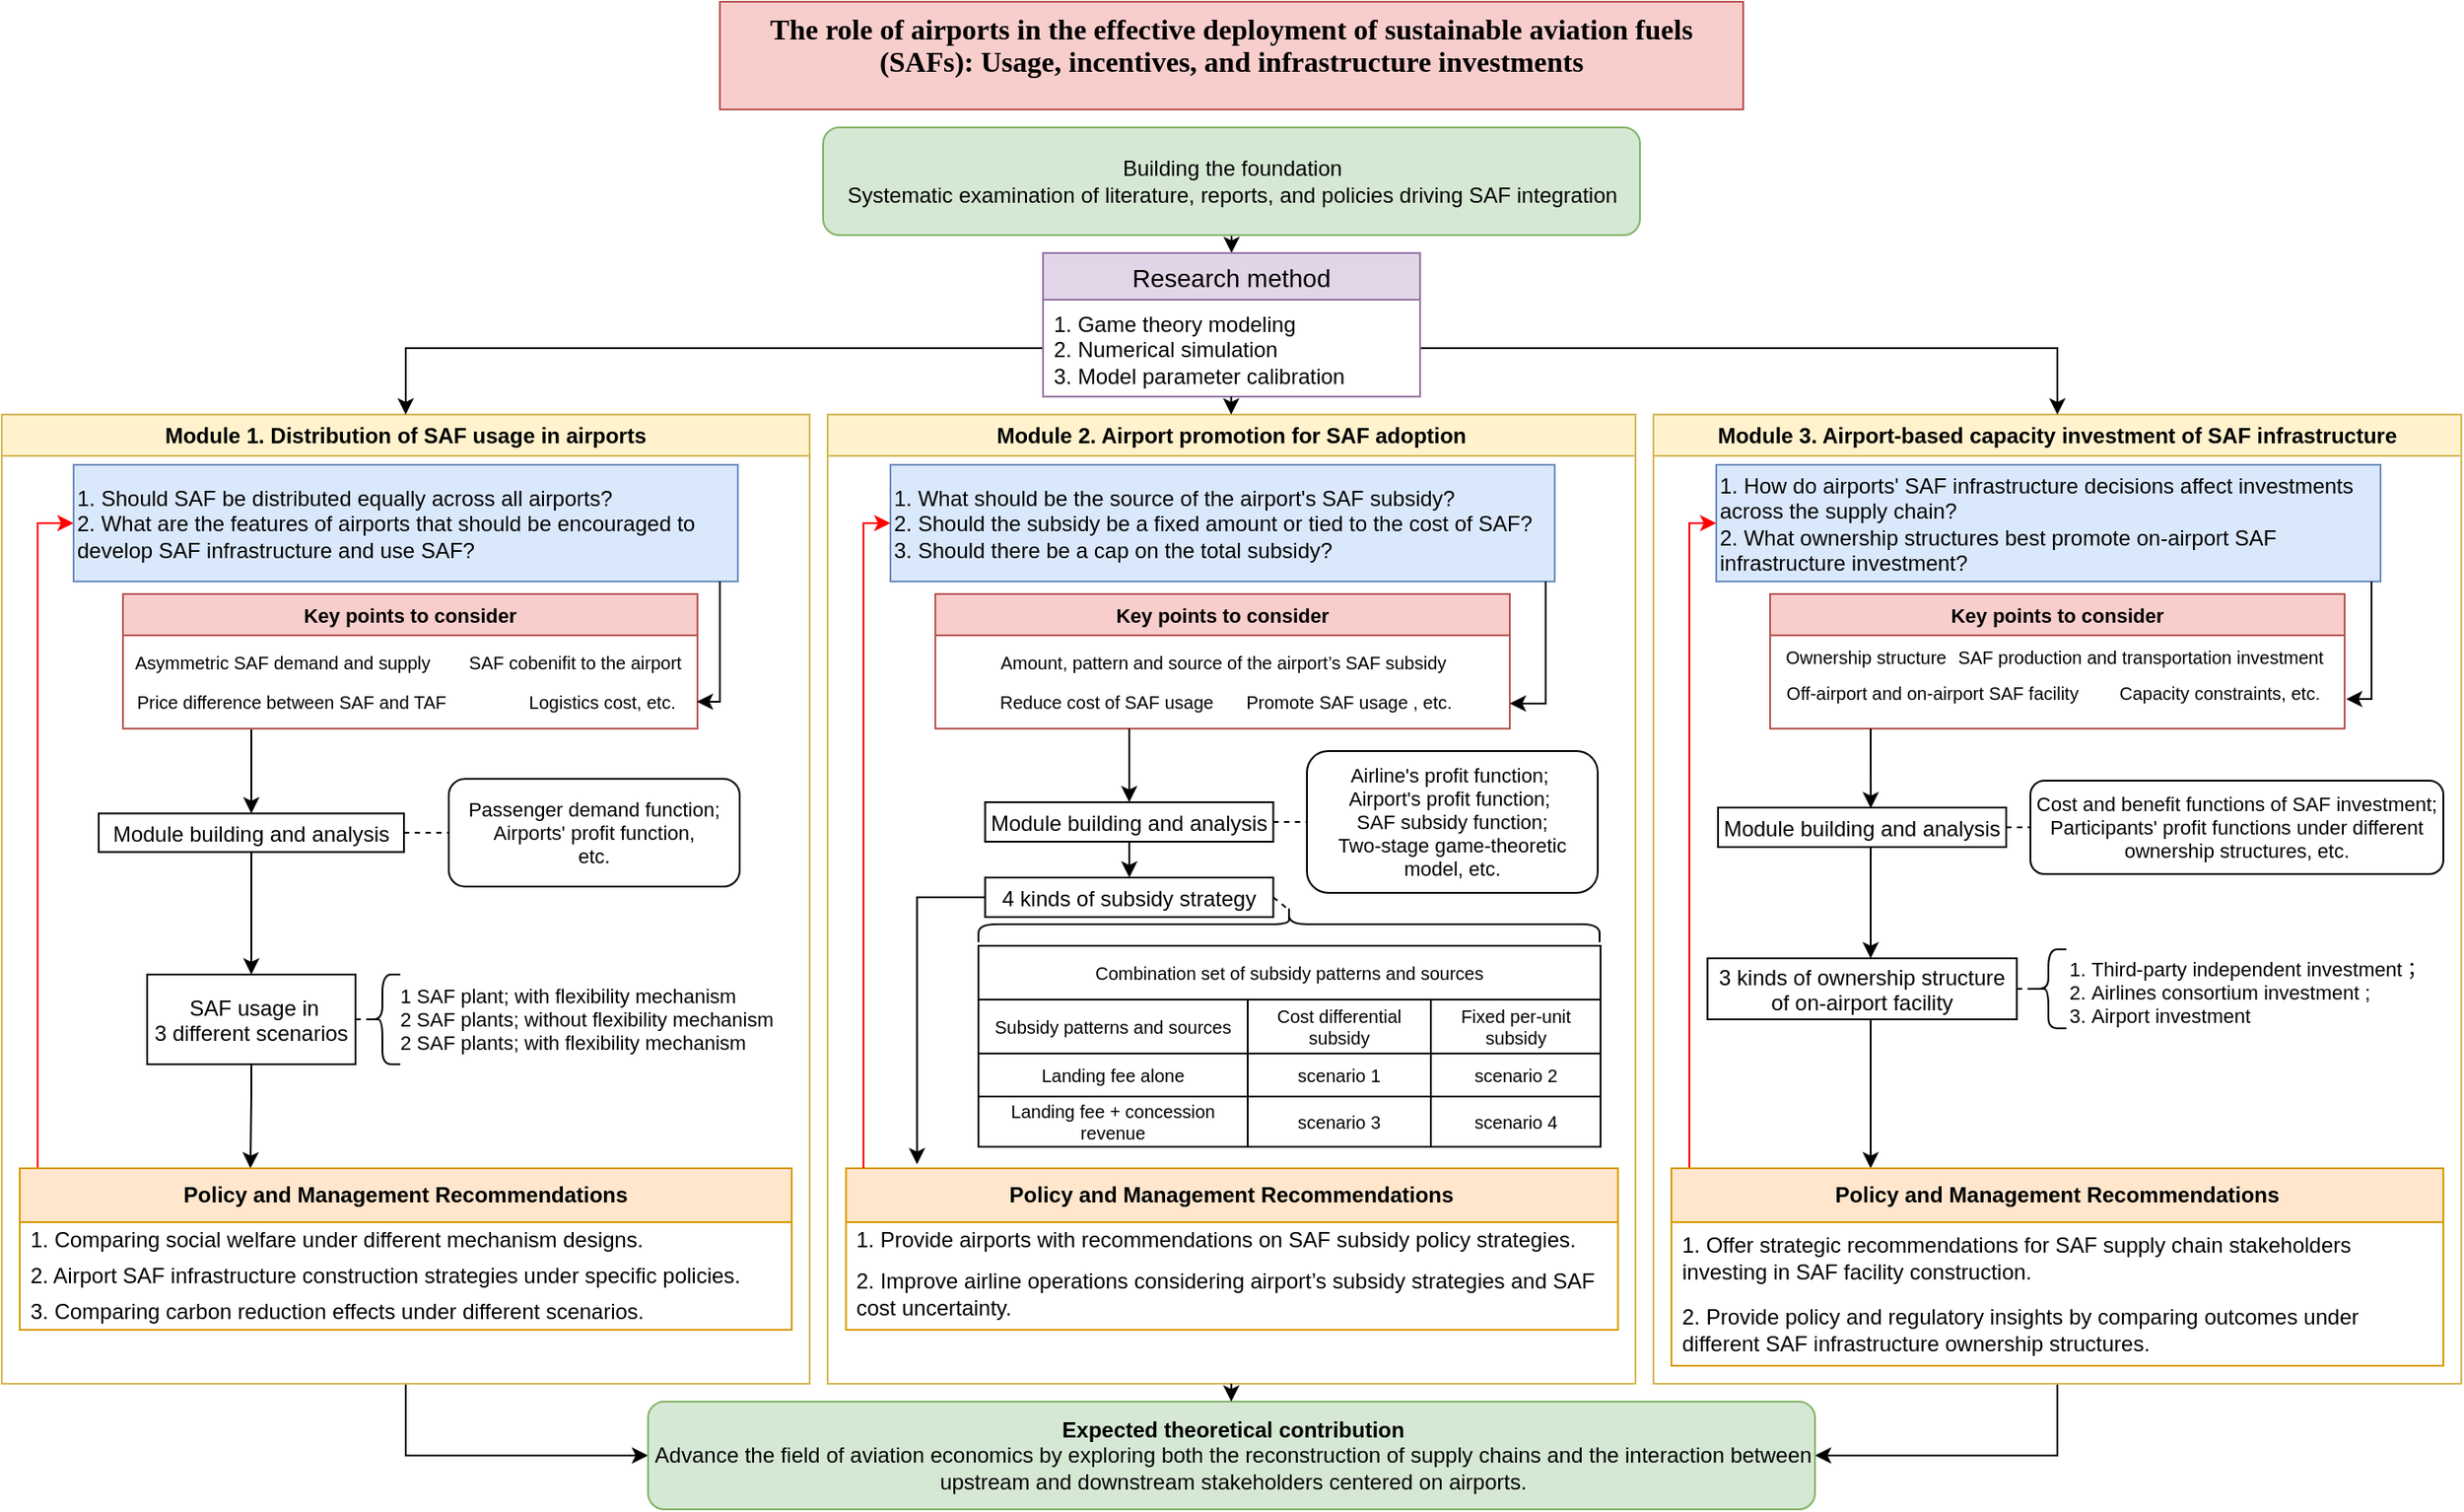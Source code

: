 <mxfile version="24.8.0">
  <diagram name="Page-1" id="e7e014a7-5840-1c2e-5031-d8a46d1fe8dd">
    <mxGraphModel dx="2603" dy="1645" grid="1" gridSize="10" guides="1" tooltips="1" connect="1" arrows="1" fold="1" page="1" pageScale="1" pageWidth="1169" pageHeight="826" background="none" math="0" shadow="0">
      <root>
        <mxCell id="0" />
        <mxCell id="1" parent="0" />
        <mxCell id="dX02OsiZjWg8V1MtrU-b-19" style="edgeStyle=orthogonalEdgeStyle;rounded=0;orthogonalLoop=1;jettySize=auto;html=1;entryX=0;entryY=0.5;entryDx=0;entryDy=0;" edge="1" parent="1" source="2" target="LJBLf-9OPQEesqbSQKG5-182">
          <mxGeometry relative="1" as="geometry" />
        </mxCell>
        <mxCell id="2" value="Module 1. Distribution of SAF usage in airports" style="swimlane;whiteSpace=wrap;fillColor=#fff2cc;strokeColor=#d6b656;" parent="1" vertex="1">
          <mxGeometry x="-270" y="140" width="450" height="540" as="geometry">
            <mxRectangle x="-270" y="142" width="90" height="30" as="alternateBounds" />
          </mxGeometry>
        </mxCell>
        <mxCell id="LJBLf-9OPQEesqbSQKG5-111" style="edgeStyle=orthogonalEdgeStyle;rounded=0;orthogonalLoop=1;jettySize=auto;html=1;entryX=0.5;entryY=0;entryDx=0;entryDy=0;fontFamily=Helvetica;fontSize=12;fontColor=default;" parent="2" source="8" target="10" edge="1">
          <mxGeometry relative="1" as="geometry" />
        </mxCell>
        <mxCell id="8" value="Module building and analysis" style="" parent="2" vertex="1">
          <mxGeometry x="54" y="222.25" width="170" height="21.5" as="geometry" />
        </mxCell>
        <mxCell id="rZtBLB-fVoA_DSwmURB1-14" style="edgeStyle=orthogonalEdgeStyle;rounded=0;orthogonalLoop=1;jettySize=auto;html=1;entryX=0.25;entryY=0;entryDx=0;entryDy=0;" parent="2" edge="1">
          <mxGeometry relative="1" as="geometry">
            <mxPoint x="139" y="338" as="sourcePoint" />
            <mxPoint x="138.5" y="420" as="targetPoint" />
            <Array as="points">
              <mxPoint x="139" y="379" />
              <mxPoint x="139" y="379" />
            </Array>
          </mxGeometry>
        </mxCell>
        <mxCell id="10" value=" SAF usage in&#xa;3 different scenarios" style="" parent="2" vertex="1">
          <mxGeometry x="81" y="312" width="116" height="50" as="geometry" />
        </mxCell>
        <mxCell id="LJBLf-9OPQEesqbSQKG5-52" value="Passenger demand function;&lt;div style=&quot;font-size: 11px;&quot;&gt;Airports&#39; profit function,&lt;/div&gt;&lt;div style=&quot;font-size: 11px;&quot;&gt;etc.&lt;/div&gt;" style="rounded=1;whiteSpace=wrap;html=1;fontSize=11;" parent="2" vertex="1">
          <mxGeometry x="249" y="203" width="162" height="60" as="geometry" />
        </mxCell>
        <mxCell id="LJBLf-9OPQEesqbSQKG5-56" value="" style="endArrow=none;dashed=1;html=1;rounded=0;exitX=1;exitY=0.5;exitDx=0;exitDy=0;entryX=0;entryY=0.5;entryDx=0;entryDy=0;" parent="2" source="8" target="LJBLf-9OPQEesqbSQKG5-52" edge="1">
          <mxGeometry width="50" height="50" relative="1" as="geometry">
            <mxPoint x="539" y="195" as="sourcePoint" />
            <mxPoint x="589" y="145" as="targetPoint" />
          </mxGeometry>
        </mxCell>
        <mxCell id="LJBLf-9OPQEesqbSQKG5-57" value="" style="shape=curlyBracket;whiteSpace=wrap;html=1;rounded=1;labelPosition=left;verticalLabelPosition=middle;align=right;verticalAlign=middle;size=0.5;rotation=0;" parent="2" vertex="1">
          <mxGeometry x="202" y="312" width="20" height="50" as="geometry" />
        </mxCell>
        <mxCell id="LJBLf-9OPQEesqbSQKG5-79" value="" style="endArrow=none;dashed=1;html=1;rounded=0;fontFamily=Helvetica;fontSize=12;fontColor=default;entryX=0.1;entryY=0.5;entryDx=0;entryDy=0;entryPerimeter=0;exitX=1;exitY=0.5;exitDx=0;exitDy=0;" parent="2" source="10" target="LJBLf-9OPQEesqbSQKG5-57" edge="1">
          <mxGeometry width="50" height="50" relative="1" as="geometry">
            <mxPoint x="169" y="305" as="sourcePoint" />
            <mxPoint x="219" y="255" as="targetPoint" />
          </mxGeometry>
        </mxCell>
        <mxCell id="rZtBLB-fVoA_DSwmURB1-30" style="edgeStyle=orthogonalEdgeStyle;rounded=0;orthogonalLoop=1;jettySize=auto;html=1;entryX=0;entryY=0.5;entryDx=0;entryDy=0;strokeColor=#FF0000;" parent="2" source="LJBLf-9OPQEesqbSQKG5-73" target="LJBLf-9OPQEesqbSQKG5-71" edge="1">
          <mxGeometry relative="1" as="geometry">
            <Array as="points">
              <mxPoint x="20" y="60" />
            </Array>
          </mxGeometry>
        </mxCell>
        <mxCell id="LJBLf-9OPQEesqbSQKG5-73" value="&lt;span style=&quot;font-weight: 700;&quot;&gt;Policy and Management Recommendations&lt;/span&gt;" style="swimlane;fontStyle=0;childLayout=stackLayout;horizontal=1;startSize=30;horizontalStack=0;resizeParent=1;resizeParentMax=0;resizeLast=0;collapsible=1;marginBottom=0;whiteSpace=wrap;html=1;align=center;verticalAlign=middle;fontFamily=Helvetica;fontSize=12;fillColor=#ffe6cc;strokeColor=#d79b00;" parent="2" vertex="1">
          <mxGeometry x="10" y="420" width="430" height="90" as="geometry" />
        </mxCell>
        <mxCell id="LJBLf-9OPQEesqbSQKG5-74" value="1. Comparing social welfare under different mechanism designs." style="text;strokeColor=none;fillColor=none;align=left;verticalAlign=middle;spacingLeft=4;spacingRight=4;overflow=hidden;points=[[0,0.5],[1,0.5]];portConstraint=eastwest;rotatable=0;whiteSpace=wrap;html=1;fontFamily=Helvetica;fontSize=12;fontColor=default;" parent="LJBLf-9OPQEesqbSQKG5-73" vertex="1">
          <mxGeometry y="30" width="430" height="20" as="geometry" />
        </mxCell>
        <mxCell id="LJBLf-9OPQEesqbSQKG5-75" value="2. Airport SAF infrastructure construction strategies under specific policies." style="text;strokeColor=none;fillColor=none;align=left;verticalAlign=middle;spacingLeft=4;spacingRight=4;overflow=hidden;points=[[0,0.5],[1,0.5]];portConstraint=eastwest;rotatable=0;whiteSpace=wrap;html=1;fontFamily=Helvetica;fontSize=12;fontColor=default;" parent="LJBLf-9OPQEesqbSQKG5-73" vertex="1">
          <mxGeometry y="50" width="430" height="20" as="geometry" />
        </mxCell>
        <mxCell id="LJBLf-9OPQEesqbSQKG5-76" value="3. Comparing carbon reduction effects under different scenarios." style="text;strokeColor=none;fillColor=none;align=left;verticalAlign=middle;spacingLeft=4;spacingRight=4;overflow=hidden;points=[[0,0.5],[1,0.5]];portConstraint=eastwest;rotatable=0;whiteSpace=wrap;html=1;fontFamily=Helvetica;fontSize=12;fontColor=default;" parent="LJBLf-9OPQEesqbSQKG5-73" vertex="1">
          <mxGeometry y="70" width="430" height="20" as="geometry" />
        </mxCell>
        <mxCell id="LJBLf-9OPQEesqbSQKG5-71" value="1. Should SAF be distributed equally across all airports?&amp;nbsp;&lt;div&gt;&lt;span style=&quot;background-color: initial;&quot;&gt;2. What are the features of airports that should be encouraged to develop SAF infrastructure and use SAF?&lt;/span&gt;&lt;br&gt;&lt;/div&gt;" style="text;strokeColor=#6c8ebf;fillColor=#dae8fc;html=1;whiteSpace=wrap;verticalAlign=middle;overflow=hidden;" parent="2" vertex="1">
          <mxGeometry x="40" y="28" width="370" height="65" as="geometry" />
        </mxCell>
        <mxCell id="LJBLf-9OPQEesqbSQKG5-60" value="&lt;span style=&quot;background-color: initial; font-size: 11px;&quot;&gt;1 SAF plant; with flexibility mechanism&amp;nbsp;&lt;/span&gt;&lt;br style=&quot;font-size: 11px;&quot;&gt;&lt;span style=&quot;background-color: initial; font-size: 11px;&quot;&gt;2 SAF plants; without flexibility mechanism&lt;/span&gt;&lt;br style=&quot;font-size: 11px;&quot;&gt;&lt;span style=&quot;background-color: initial; font-size: 11px;&quot;&gt;2 SAF plants; with flexibility mechanism&lt;/span&gt;" style="text;strokeColor=none;fillColor=none;html=1;whiteSpace=wrap;verticalAlign=middle;overflow=hidden;fontSize=11;" parent="2" vertex="1">
          <mxGeometry x="220" y="308" width="210" height="58" as="geometry" />
        </mxCell>
        <mxCell id="dX02OsiZjWg8V1MtrU-b-23" style="edgeStyle=orthogonalEdgeStyle;rounded=0;orthogonalLoop=1;jettySize=auto;html=1;entryX=0.5;entryY=0;entryDx=0;entryDy=0;" edge="1" parent="2" source="lu8GZyo01GJMkmbSmP88-20" target="8">
          <mxGeometry relative="1" as="geometry">
            <Array as="points">
              <mxPoint x="139" y="190" />
              <mxPoint x="139" y="190" />
            </Array>
          </mxGeometry>
        </mxCell>
        <mxCell id="lu8GZyo01GJMkmbSmP88-20" value="Key points to consider" style="swimlane;fillColor=#f8cecc;strokeColor=#b85450;fontSize=11;" parent="2" vertex="1">
          <mxGeometry x="67.5" y="100" width="320" height="75" as="geometry" />
        </mxCell>
        <mxCell id="lu8GZyo01GJMkmbSmP88-22" value="Asymmetric SAF demand and supply" style="text;html=1;align=center;verticalAlign=middle;resizable=0;points=[];autosize=1;strokeColor=none;fillColor=none;fontSize=10;" parent="lu8GZyo01GJMkmbSmP88-20" vertex="1">
          <mxGeometry x="-7" y="22.5" width="190" height="30" as="geometry" />
        </mxCell>
        <mxCell id="lu8GZyo01GJMkmbSmP88-24" value="&lt;font style=&quot;font-size: 10px;&quot;&gt;Price difference between SAF and TAF&lt;/font&gt;" style="text;html=1;align=center;verticalAlign=middle;resizable=0;points=[];autosize=1;strokeColor=none;fillColor=none;fontSize=9;" parent="lu8GZyo01GJMkmbSmP88-20" vertex="1">
          <mxGeometry x="-7" y="45" width="200" height="30" as="geometry" />
        </mxCell>
        <mxCell id="lu8GZyo01GJMkmbSmP88-21" value="SAF cobenifit to the airport" style="text;html=1;align=center;verticalAlign=middle;resizable=0;points=[];autosize=1;strokeColor=none;fillColor=none;fontSize=10;" parent="lu8GZyo01GJMkmbSmP88-20" vertex="1">
          <mxGeometry x="181" y="22.5" width="140" height="30" as="geometry" />
        </mxCell>
        <mxCell id="lu8GZyo01GJMkmbSmP88-23" value="Logistics cost, etc." style="text;html=1;align=center;verticalAlign=middle;resizable=0;points=[];autosize=1;strokeColor=none;fillColor=none;fontSize=10;" parent="lu8GZyo01GJMkmbSmP88-20" vertex="1">
          <mxGeometry x="211" y="45" width="110" height="30" as="geometry" />
        </mxCell>
        <mxCell id="rZtBLB-fVoA_DSwmURB1-32" style="edgeStyle=orthogonalEdgeStyle;rounded=0;orthogonalLoop=1;jettySize=auto;html=1;entryX=0.988;entryY=0.5;entryDx=0;entryDy=0;entryPerimeter=0;" parent="2" source="LJBLf-9OPQEesqbSQKG5-71" target="lu8GZyo01GJMkmbSmP88-23" edge="1">
          <mxGeometry relative="1" as="geometry">
            <Array as="points">
              <mxPoint x="400" y="160" />
            </Array>
          </mxGeometry>
        </mxCell>
        <mxCell id="3" value="Module 2. Airport promotion for SAF adoption" style="swimlane;whiteSpace=wrap;fillColor=#fff2cc;strokeColor=#d6b656;" parent="1" vertex="1">
          <mxGeometry x="190" y="140" width="450" height="540" as="geometry" />
        </mxCell>
        <mxCell id="LJBLf-9OPQEesqbSQKG5-85" value="1. What should be the source of the airport&#39;s SAF subsidy?&amp;nbsp;&lt;div&gt;2. Should the subsidy be a fixed amount or tied to the cost of SAF?&amp;nbsp;&lt;/div&gt;&lt;div&gt;3. Should there be a cap on the total subsidy?&lt;/div&gt;" style="text;strokeColor=#6c8ebf;fillColor=#dae8fc;html=1;whiteSpace=wrap;verticalAlign=middle;overflow=hidden;" parent="3" vertex="1">
          <mxGeometry x="35" y="28" width="370" height="65" as="geometry" />
        </mxCell>
        <mxCell id="LJBLf-9OPQEesqbSQKG5-116" style="edgeStyle=orthogonalEdgeStyle;rounded=0;orthogonalLoop=1;jettySize=auto;html=1;entryX=0.5;entryY=0;entryDx=0;entryDy=0;fontFamily=Helvetica;fontSize=12;fontColor=default;" parent="3" source="LJBLf-9OPQEesqbSQKG5-117" target="LJBLf-9OPQEesqbSQKG5-118" edge="1">
          <mxGeometry relative="1" as="geometry" />
        </mxCell>
        <mxCell id="LJBLf-9OPQEesqbSQKG5-117" value="Module building and analysis" style="" parent="3" vertex="1">
          <mxGeometry x="87.75" y="216" width="160.5" height="22" as="geometry" />
        </mxCell>
        <mxCell id="LJBLf-9OPQEesqbSQKG5-118" value="4 kinds of subsidy strategy" style="" parent="3" vertex="1">
          <mxGeometry x="87.75" y="258" width="160.5" height="22" as="geometry" />
        </mxCell>
        <mxCell id="LJBLf-9OPQEesqbSQKG5-119" value="Airline&#39;s profit function;&amp;nbsp;&lt;div&gt;Airport&#39;s profit function;&amp;nbsp;&lt;/div&gt;&lt;div&gt;SAF subsidy function;&lt;br&gt;&lt;div style=&quot;font-size: 11px;&quot;&gt;Two-stage game-theoretic model,&amp;nbsp;&lt;span style=&quot;background-color: initial; font-size: 11px;&quot;&gt;etc.&lt;/span&gt;&lt;/div&gt;&lt;/div&gt;" style="rounded=1;whiteSpace=wrap;html=1;fontSize=11;" parent="3" vertex="1">
          <mxGeometry x="267" y="187.5" width="162" height="79" as="geometry" />
        </mxCell>
        <mxCell id="LJBLf-9OPQEesqbSQKG5-120" value="" style="endArrow=none;dashed=1;html=1;rounded=0;exitX=1;exitY=0.5;exitDx=0;exitDy=0;entryX=0;entryY=0.5;entryDx=0;entryDy=0;" parent="3" source="LJBLf-9OPQEesqbSQKG5-117" target="LJBLf-9OPQEesqbSQKG5-119" edge="1">
          <mxGeometry width="50" height="50" relative="1" as="geometry">
            <mxPoint x="548.5" y="210" as="sourcePoint" />
            <mxPoint x="598.5" y="160" as="targetPoint" />
          </mxGeometry>
        </mxCell>
        <mxCell id="LJBLf-9OPQEesqbSQKG5-121" value="" style="shape=curlyBracket;whiteSpace=wrap;html=1;rounded=1;labelPosition=left;verticalLabelPosition=middle;align=right;verticalAlign=middle;size=0.5;rotation=90;" parent="3" vertex="1">
          <mxGeometry x="247" y="111" width="20" height="346" as="geometry" />
        </mxCell>
        <mxCell id="LJBLf-9OPQEesqbSQKG5-122" value="" style="endArrow=none;dashed=1;html=1;rounded=0;fontFamily=Helvetica;fontSize=12;fontColor=default;entryX=0.1;entryY=0.5;entryDx=0;entryDy=0;entryPerimeter=0;exitX=1;exitY=0.5;exitDx=0;exitDy=0;" parent="3" source="LJBLf-9OPQEesqbSQKG5-118" target="LJBLf-9OPQEesqbSQKG5-121" edge="1">
          <mxGeometry width="50" height="50" relative="1" as="geometry">
            <mxPoint x="167" y="326" as="sourcePoint" />
            <mxPoint x="228.5" y="217" as="targetPoint" />
          </mxGeometry>
        </mxCell>
        <mxCell id="LJBLf-9OPQEesqbSQKG5-123" value="Combination set of subsidy patterns and sources" style="shape=table;startSize=30;container=1;collapsible=0;childLayout=tableLayout;strokeColor=default;align=center;verticalAlign=middle;fillColor=none;gradientColor=none;fontSize=10;" parent="3" vertex="1">
          <mxGeometry x="84" y="296" width="346.5" height="112" as="geometry" />
        </mxCell>
        <mxCell id="LJBLf-9OPQEesqbSQKG5-124" value="" style="shape=tableRow;horizontal=0;startSize=0;swimlaneHead=0;swimlaneBody=0;strokeColor=inherit;top=0;left=0;bottom=0;right=0;collapsible=0;dropTarget=0;fillColor=none;points=[[0,0.5],[1,0.5]];portConstraint=eastwest;fontSize=16;align=left;verticalAlign=middle;fontFamily=Helvetica;fontColor=default;" parent="LJBLf-9OPQEesqbSQKG5-123" vertex="1">
          <mxGeometry y="30" width="346.5" height="30" as="geometry" />
        </mxCell>
        <mxCell id="LJBLf-9OPQEesqbSQKG5-125" value="Subsidy patterns and sources" style="shape=partialRectangle;html=1;whiteSpace=wrap;connectable=0;strokeColor=inherit;overflow=hidden;fillColor=none;top=0;left=0;bottom=0;right=0;pointerEvents=1;align=center;verticalAlign=middle;fontSize=10;" parent="LJBLf-9OPQEesqbSQKG5-124" vertex="1">
          <mxGeometry width="150" height="30" as="geometry">
            <mxRectangle width="150" height="30" as="alternateBounds" />
          </mxGeometry>
        </mxCell>
        <mxCell id="LJBLf-9OPQEesqbSQKG5-126" value="Cost differential subsidy" style="shape=partialRectangle;html=1;whiteSpace=wrap;connectable=0;strokeColor=inherit;overflow=hidden;fillColor=none;top=0;left=0;bottom=0;right=0;pointerEvents=1;align=center;verticalAlign=middle;fontSize=10;" parent="LJBLf-9OPQEesqbSQKG5-124" vertex="1">
          <mxGeometry x="150" width="102" height="30" as="geometry">
            <mxRectangle width="102" height="30" as="alternateBounds" />
          </mxGeometry>
        </mxCell>
        <mxCell id="LJBLf-9OPQEesqbSQKG5-127" value="Fixed per-unit subsidy" style="shape=partialRectangle;html=1;whiteSpace=wrap;connectable=0;strokeColor=inherit;overflow=hidden;fillColor=none;top=0;left=0;bottom=0;right=0;pointerEvents=1;align=center;verticalAlign=middle;fontSize=10;" parent="LJBLf-9OPQEesqbSQKG5-124" vertex="1">
          <mxGeometry x="252" width="95" height="30" as="geometry">
            <mxRectangle width="95" height="30" as="alternateBounds" />
          </mxGeometry>
        </mxCell>
        <mxCell id="LJBLf-9OPQEesqbSQKG5-128" value="" style="shape=tableRow;horizontal=0;startSize=0;swimlaneHead=0;swimlaneBody=0;strokeColor=inherit;top=0;left=0;bottom=0;right=0;collapsible=0;dropTarget=0;fillColor=none;points=[[0,0.5],[1,0.5]];portConstraint=eastwest;fontSize=16;align=left;verticalAlign=middle;fontFamily=Helvetica;fontColor=default;" parent="LJBLf-9OPQEesqbSQKG5-123" vertex="1">
          <mxGeometry y="60" width="346.5" height="24" as="geometry" />
        </mxCell>
        <mxCell id="LJBLf-9OPQEesqbSQKG5-129" value="Landing fee alone" style="shape=partialRectangle;html=1;whiteSpace=wrap;connectable=0;strokeColor=inherit;overflow=hidden;fillColor=none;top=0;left=0;bottom=0;right=0;pointerEvents=1;align=center;verticalAlign=middle;fontSize=10;" parent="LJBLf-9OPQEesqbSQKG5-128" vertex="1">
          <mxGeometry width="150" height="24" as="geometry">
            <mxRectangle width="150" height="24" as="alternateBounds" />
          </mxGeometry>
        </mxCell>
        <mxCell id="LJBLf-9OPQEesqbSQKG5-130" value="scenario 1" style="shape=partialRectangle;html=1;whiteSpace=wrap;connectable=0;strokeColor=inherit;overflow=hidden;fillColor=none;top=0;left=0;bottom=0;right=0;pointerEvents=1;fontSize=10;align=center;verticalAlign=middle;fontFamily=Helvetica;fontColor=default;" parent="LJBLf-9OPQEesqbSQKG5-128" vertex="1">
          <mxGeometry x="150" width="102" height="24" as="geometry">
            <mxRectangle width="102" height="24" as="alternateBounds" />
          </mxGeometry>
        </mxCell>
        <mxCell id="LJBLf-9OPQEesqbSQKG5-131" value="scenario 2" style="shape=partialRectangle;html=1;whiteSpace=wrap;connectable=0;strokeColor=inherit;overflow=hidden;fillColor=none;top=0;left=0;bottom=0;right=0;pointerEvents=1;fontSize=10;align=center;verticalAlign=middle;fontFamily=Helvetica;fontColor=default;" parent="LJBLf-9OPQEesqbSQKG5-128" vertex="1">
          <mxGeometry x="252" width="95" height="24" as="geometry">
            <mxRectangle width="95" height="24" as="alternateBounds" />
          </mxGeometry>
        </mxCell>
        <mxCell id="LJBLf-9OPQEesqbSQKG5-132" value="" style="shape=tableRow;horizontal=0;startSize=0;swimlaneHead=0;swimlaneBody=0;strokeColor=inherit;top=0;left=0;bottom=0;right=0;collapsible=0;dropTarget=0;fillColor=none;points=[[0,0.5],[1,0.5]];portConstraint=eastwest;fontSize=16;align=left;verticalAlign=middle;fontFamily=Helvetica;fontColor=default;" parent="LJBLf-9OPQEesqbSQKG5-123" vertex="1">
          <mxGeometry y="84" width="346.5" height="28" as="geometry" />
        </mxCell>
        <mxCell id="LJBLf-9OPQEesqbSQKG5-133" value="Landing fee + concession revenue" style="shape=partialRectangle;html=1;whiteSpace=wrap;connectable=0;strokeColor=inherit;overflow=hidden;fillColor=none;top=0;left=0;bottom=0;right=0;pointerEvents=1;align=center;verticalAlign=middle;fontSize=10;" parent="LJBLf-9OPQEesqbSQKG5-132" vertex="1">
          <mxGeometry width="150" height="28" as="geometry">
            <mxRectangle width="150" height="28" as="alternateBounds" />
          </mxGeometry>
        </mxCell>
        <mxCell id="LJBLf-9OPQEesqbSQKG5-134" value="scenario 3" style="shape=partialRectangle;html=1;whiteSpace=wrap;connectable=0;strokeColor=inherit;overflow=hidden;fillColor=none;top=0;left=0;bottom=0;right=0;pointerEvents=1;fontSize=10;align=center;verticalAlign=middle;fontFamily=Helvetica;fontColor=default;" parent="LJBLf-9OPQEesqbSQKG5-132" vertex="1">
          <mxGeometry x="150" width="102" height="28" as="geometry">
            <mxRectangle width="102" height="28" as="alternateBounds" />
          </mxGeometry>
        </mxCell>
        <mxCell id="LJBLf-9OPQEesqbSQKG5-135" value="scenario 4" style="shape=partialRectangle;html=1;whiteSpace=wrap;connectable=0;strokeColor=inherit;overflow=hidden;fillColor=none;top=0;left=0;bottom=0;right=0;pointerEvents=1;fontSize=10;align=center;verticalAlign=middle;fontFamily=Helvetica;fontColor=default;" parent="LJBLf-9OPQEesqbSQKG5-132" vertex="1">
          <mxGeometry x="252" width="95" height="28" as="geometry">
            <mxRectangle width="95" height="28" as="alternateBounds" />
          </mxGeometry>
        </mxCell>
        <mxCell id="LJBLf-9OPQEesqbSQKG5-137" value="&lt;span style=&quot;font-weight: 700;&quot;&gt;Policy and Management Recommendations&lt;/span&gt;" style="swimlane;fontStyle=0;childLayout=stackLayout;horizontal=1;startSize=30;horizontalStack=0;resizeParent=1;resizeParentMax=0;resizeLast=0;collapsible=1;marginBottom=0;whiteSpace=wrap;html=1;align=center;verticalAlign=middle;fontFamily=Helvetica;fontSize=12;fillColor=#ffe6cc;strokeColor=#d79b00;" parent="3" vertex="1">
          <mxGeometry x="10.25" y="420" width="430" height="90" as="geometry" />
        </mxCell>
        <mxCell id="LJBLf-9OPQEesqbSQKG5-138" value="1. Provide airports with recommendations on SAF subsidy policy strategies." style="text;strokeColor=none;fillColor=none;align=left;verticalAlign=middle;spacingLeft=4;spacingRight=4;overflow=hidden;points=[[0,0.5],[1,0.5]];portConstraint=eastwest;rotatable=0;whiteSpace=wrap;html=1;fontFamily=Helvetica;fontSize=12;fontColor=default;" parent="LJBLf-9OPQEesqbSQKG5-137" vertex="1">
          <mxGeometry y="30" width="430" height="20" as="geometry" />
        </mxCell>
        <mxCell id="LJBLf-9OPQEesqbSQKG5-139" value="2. Improve airline operations considering airport’s subsidy strategies and SAF cost uncertainty." style="text;strokeColor=none;fillColor=none;align=left;verticalAlign=middle;spacingLeft=4;spacingRight=4;overflow=hidden;points=[[0,0.5],[1,0.5]];portConstraint=eastwest;rotatable=0;whiteSpace=wrap;html=1;fontFamily=Helvetica;fontSize=12;fontColor=default;" parent="LJBLf-9OPQEesqbSQKG5-137" vertex="1">
          <mxGeometry y="50" width="430" height="40" as="geometry" />
        </mxCell>
        <mxCell id="lu8GZyo01GJMkmbSmP88-28" value="Key points to consider" style="swimlane;fillColor=#f8cecc;strokeColor=#b85450;fontSize=11;" parent="3" vertex="1">
          <mxGeometry x="60" y="100" width="320" height="75" as="geometry" />
        </mxCell>
        <mxCell id="lu8GZyo01GJMkmbSmP88-29" value="Promote SAF usage , etc." style="text;html=1;align=center;verticalAlign=middle;resizable=0;points=[];autosize=1;strokeColor=none;fillColor=none;fontSize=10;" parent="lu8GZyo01GJMkmbSmP88-28" vertex="1">
          <mxGeometry x="160" y="45" width="140" height="30" as="geometry" />
        </mxCell>
        <mxCell id="lu8GZyo01GJMkmbSmP88-30" value="Amount, pattern and source of the airport’s SAF subsidy" style="text;html=1;align=center;verticalAlign=middle;resizable=0;points=[];autosize=1;strokeColor=none;fillColor=none;fontSize=10;" parent="lu8GZyo01GJMkmbSmP88-28" vertex="1">
          <mxGeometry x="25" y="22.5" width="270" height="30" as="geometry" />
        </mxCell>
        <mxCell id="lu8GZyo01GJMkmbSmP88-32" value="Reduce cost of SAF usage" style="text;html=1;align=center;verticalAlign=middle;resizable=0;points=[];autosize=1;strokeColor=none;fillColor=none;fontSize=10;" parent="lu8GZyo01GJMkmbSmP88-28" vertex="1">
          <mxGeometry x="25" y="45" width="140" height="30" as="geometry" />
        </mxCell>
        <mxCell id="lu8GZyo01GJMkmbSmP88-34" style="edgeStyle=orthogonalEdgeStyle;rounded=0;orthogonalLoop=1;jettySize=auto;html=1;entryX=0.5;entryY=0;entryDx=0;entryDy=0;" parent="3" source="lu8GZyo01GJMkmbSmP88-32" target="LJBLf-9OPQEesqbSQKG5-117" edge="1">
          <mxGeometry relative="1" as="geometry">
            <Array as="points">
              <mxPoint x="168" y="198" />
              <mxPoint x="168" y="198" />
            </Array>
          </mxGeometry>
        </mxCell>
        <mxCell id="rZtBLB-fVoA_DSwmURB1-21" style="edgeStyle=orthogonalEdgeStyle;rounded=0;orthogonalLoop=1;jettySize=auto;html=1;entryX=0;entryY=0.5;entryDx=0;entryDy=0;strokeColor=#FF0000;" parent="3" source="LJBLf-9OPQEesqbSQKG5-137" target="LJBLf-9OPQEesqbSQKG5-85" edge="1">
          <mxGeometry relative="1" as="geometry">
            <Array as="points">
              <mxPoint x="20" y="61" />
            </Array>
          </mxGeometry>
        </mxCell>
        <mxCell id="rZtBLB-fVoA_DSwmURB1-28" style="edgeStyle=orthogonalEdgeStyle;rounded=0;orthogonalLoop=1;jettySize=auto;html=1;entryX=0.092;entryY=-0.025;entryDx=0;entryDy=0;entryPerimeter=0;" parent="3" source="LJBLf-9OPQEesqbSQKG5-118" target="LJBLf-9OPQEesqbSQKG5-137" edge="1">
          <mxGeometry relative="1" as="geometry">
            <Array as="points">
              <mxPoint x="50" y="269" />
            </Array>
          </mxGeometry>
        </mxCell>
        <mxCell id="rZtBLB-fVoA_DSwmURB1-31" style="edgeStyle=orthogonalEdgeStyle;rounded=0;orthogonalLoop=1;jettySize=auto;html=1;" parent="3" source="LJBLf-9OPQEesqbSQKG5-85" edge="1">
          <mxGeometry relative="1" as="geometry">
            <Array as="points">
              <mxPoint x="400" y="161" />
            </Array>
            <mxPoint x="380" y="161" as="targetPoint" />
          </mxGeometry>
        </mxCell>
        <mxCell id="dX02OsiZjWg8V1MtrU-b-21" style="edgeStyle=orthogonalEdgeStyle;rounded=0;orthogonalLoop=1;jettySize=auto;html=1;entryX=1;entryY=0.5;entryDx=0;entryDy=0;" edge="1" parent="1" source="4" target="LJBLf-9OPQEesqbSQKG5-182">
          <mxGeometry relative="1" as="geometry" />
        </mxCell>
        <mxCell id="4" value="Module 3. Airport-based capacity investment of SAF infrastructure" style="swimlane;whiteSpace=wrap;fillColor=#fff2cc;strokeColor=#d6b656;" parent="1" vertex="1">
          <mxGeometry x="650" y="140" width="450" height="540" as="geometry" />
        </mxCell>
        <mxCell id="LJBLf-9OPQEesqbSQKG5-153" value="&lt;div&gt;1. How do airports&#39; SAF infrastructure decisions affect investments across the supply chain?&lt;/div&gt;&lt;div&gt;2. What ownership structures best promote on-airport SAF infrastructure investment?&lt;/div&gt;" style="text;strokeColor=#6c8ebf;fillColor=#dae8fc;html=1;whiteSpace=wrap;verticalAlign=middle;overflow=hidden;" parent="4" vertex="1">
          <mxGeometry x="35" y="28" width="370" height="65" as="geometry" />
        </mxCell>
        <mxCell id="LJBLf-9OPQEesqbSQKG5-172" value="" style="edgeStyle=orthogonalEdgeStyle;rounded=0;orthogonalLoop=1;jettySize=auto;html=1;fontFamily=Helvetica;fontSize=12;fontColor=default;" parent="4" source="LJBLf-9OPQEesqbSQKG5-156" target="LJBLf-9OPQEesqbSQKG5-158" edge="1">
          <mxGeometry relative="1" as="geometry">
            <Array as="points">
              <mxPoint x="121" y="245" />
              <mxPoint x="121" y="245" />
            </Array>
          </mxGeometry>
        </mxCell>
        <mxCell id="LJBLf-9OPQEesqbSQKG5-156" value="Module building and analysis" style="" parent="4" vertex="1">
          <mxGeometry x="36" y="219" width="160.5" height="22" as="geometry" />
        </mxCell>
        <mxCell id="LJBLf-9OPQEesqbSQKG5-157" value="Cost and benefit functions of SAF investment;&lt;div&gt;Participants&#39; profit functions under different ownership structures, etc.&lt;br&gt;&lt;/div&gt;" style="rounded=1;whiteSpace=wrap;html=1;fontSize=11;" parent="4" vertex="1">
          <mxGeometry x="210" y="204" width="230" height="52" as="geometry" />
        </mxCell>
        <mxCell id="rZtBLB-fVoA_DSwmURB1-25" style="edgeStyle=orthogonalEdgeStyle;rounded=0;orthogonalLoop=1;jettySize=auto;html=1;" parent="4" edge="1">
          <mxGeometry relative="1" as="geometry">
            <mxPoint x="121" y="420" as="targetPoint" />
            <mxPoint x="121" y="337.0" as="sourcePoint" />
            <Array as="points">
              <mxPoint x="121" y="374" />
              <mxPoint x="121" y="374" />
            </Array>
          </mxGeometry>
        </mxCell>
        <mxCell id="LJBLf-9OPQEesqbSQKG5-158" value="3 kinds of ownership structure&#xa;of on-airport facility" style="" parent="4" vertex="1">
          <mxGeometry x="30.13" y="303" width="172.25" height="34" as="geometry" />
        </mxCell>
        <mxCell id="LJBLf-9OPQEesqbSQKG5-159" value="" style="shape=curlyBracket;whiteSpace=wrap;html=1;rounded=1;labelPosition=left;verticalLabelPosition=middle;align=right;verticalAlign=middle;size=0.5;rotation=0;" parent="4" vertex="1">
          <mxGeometry x="210" y="298" width="20" height="44" as="geometry" />
        </mxCell>
        <mxCell id="LJBLf-9OPQEesqbSQKG5-160" value="&lt;ol style=&quot;&quot;&gt;&lt;li style=&quot;&quot;&gt;Third-party independent investment；&lt;/li&gt;&lt;li style=&quot;&quot;&gt;Airlines consortium investment ;&amp;nbsp;&lt;/li&gt;&lt;li style=&quot;&quot;&gt;Airport investment&lt;br&gt;&lt;/li&gt;&lt;/ol&gt;" style="text;strokeColor=none;fillColor=none;html=1;whiteSpace=wrap;verticalAlign=middle;overflow=hidden;fontSize=11;" parent="4" vertex="1">
          <mxGeometry x="202.38" y="289.5" width="230" height="61" as="geometry" />
        </mxCell>
        <mxCell id="LJBLf-9OPQEesqbSQKG5-161" value="" style="endArrow=none;dashed=1;html=1;rounded=0;fontFamily=Helvetica;fontSize=12;fontColor=default;entryX=0.1;entryY=0.5;entryDx=0;entryDy=0;entryPerimeter=0;exitX=1;exitY=0.5;exitDx=0;exitDy=0;" parent="4" source="LJBLf-9OPQEesqbSQKG5-158" target="LJBLf-9OPQEesqbSQKG5-159" edge="1">
          <mxGeometry width="50" height="50" relative="1" as="geometry">
            <mxPoint x="127.25" y="288" as="sourcePoint" />
            <mxPoint x="177.25" y="238" as="targetPoint" />
          </mxGeometry>
        </mxCell>
        <mxCell id="rZtBLB-fVoA_DSwmURB1-29" style="edgeStyle=orthogonalEdgeStyle;rounded=0;orthogonalLoop=1;jettySize=auto;html=1;entryX=0;entryY=0.5;entryDx=0;entryDy=0;strokeColor=#FF0000;" parent="4" source="LJBLf-9OPQEesqbSQKG5-163" target="LJBLf-9OPQEesqbSQKG5-153" edge="1">
          <mxGeometry relative="1" as="geometry">
            <Array as="points">
              <mxPoint x="20" y="60" />
            </Array>
          </mxGeometry>
        </mxCell>
        <mxCell id="LJBLf-9OPQEesqbSQKG5-163" value="&lt;span style=&quot;font-weight: 700;&quot;&gt;Policy and Management Recommendations&lt;/span&gt;" style="swimlane;fontStyle=0;childLayout=stackLayout;horizontal=1;startSize=30;horizontalStack=0;resizeParent=1;resizeParentMax=0;resizeLast=0;collapsible=1;marginBottom=0;whiteSpace=wrap;html=1;align=center;verticalAlign=middle;fontFamily=Helvetica;fontSize=12;fillColor=#ffe6cc;strokeColor=#d79b00;" parent="4" vertex="1">
          <mxGeometry x="10" y="420" width="430" height="110" as="geometry" />
        </mxCell>
        <mxCell id="LJBLf-9OPQEesqbSQKG5-165" value="1. Offer strategic recommendations for&amp;nbsp;SAF supply chain stakeholders investing in SAF facility construction." style="text;strokeColor=none;fillColor=none;align=left;verticalAlign=middle;spacingLeft=4;spacingRight=4;overflow=hidden;points=[[0,0.5],[1,0.5]];portConstraint=eastwest;rotatable=0;whiteSpace=wrap;html=1;fontFamily=Helvetica;fontSize=12;fontColor=default;" parent="LJBLf-9OPQEesqbSQKG5-163" vertex="1">
          <mxGeometry y="30" width="430" height="40" as="geometry" />
        </mxCell>
        <mxCell id="LJBLf-9OPQEesqbSQKG5-166" value="2. Provide policy and regulatory insights by comparing outcomes under different SAF infrastructure ownership structures." style="text;strokeColor=none;fillColor=none;align=left;verticalAlign=middle;spacingLeft=4;spacingRight=4;overflow=hidden;points=[[0,0.5],[1,0.5]];portConstraint=eastwest;rotatable=0;whiteSpace=wrap;html=1;fontFamily=Helvetica;fontSize=12;fontColor=default;" parent="LJBLf-9OPQEesqbSQKG5-163" vertex="1">
          <mxGeometry y="70" width="430" height="40" as="geometry" />
        </mxCell>
        <mxCell id="LJBLf-9OPQEesqbSQKG5-167" value="" style="endArrow=none;dashed=1;html=1;rounded=0;fontFamily=Helvetica;fontSize=12;fontColor=default;entryX=0;entryY=0.5;entryDx=0;entryDy=0;exitX=1;exitY=0.5;exitDx=0;exitDy=0;" parent="4" source="LJBLf-9OPQEesqbSQKG5-156" target="LJBLf-9OPQEesqbSQKG5-157" edge="1">
          <mxGeometry width="50" height="50" relative="1" as="geometry">
            <mxPoint x="-144" y="292" as="sourcePoint" />
            <mxPoint x="-94" y="242" as="targetPoint" />
          </mxGeometry>
        </mxCell>
        <mxCell id="lu8GZyo01GJMkmbSmP88-36" value="Key points to consider" style="swimlane;fillColor=#f8cecc;strokeColor=#b85450;fontSize=11;" parent="4" vertex="1">
          <mxGeometry x="65" y="100" width="320" height="75" as="geometry" />
        </mxCell>
        <mxCell id="lu8GZyo01GJMkmbSmP88-37" value="&lt;font style=&quot;font-size: 10px;&quot;&gt;Capacity constraints, etc.&lt;/font&gt;" style="text;html=1;align=center;verticalAlign=middle;resizable=0;points=[];autosize=1;strokeColor=none;fillColor=none;fontSize=9;" parent="lu8GZyo01GJMkmbSmP88-36" vertex="1">
          <mxGeometry x="180" y="40" width="140" height="30" as="geometry" />
        </mxCell>
        <mxCell id="lu8GZyo01GJMkmbSmP88-39" value="&lt;font style=&quot;font-size: 10px;&quot;&gt;SAF production and transportation investment&lt;/font&gt;" style="text;html=1;align=center;verticalAlign=middle;resizable=0;points=[];autosize=1;strokeColor=none;fillColor=none;fontSize=9;" parent="lu8GZyo01GJMkmbSmP88-36" vertex="1">
          <mxGeometry x="91" y="20" width="230" height="30" as="geometry" />
        </mxCell>
        <mxCell id="lu8GZyo01GJMkmbSmP88-40" value="&lt;font style=&quot;font-size: 10px;&quot;&gt;Off-airport and on-airport SAF facility&lt;/font&gt;" style="text;html=1;align=center;verticalAlign=middle;resizable=0;points=[];autosize=1;strokeColor=none;fillColor=none;fontSize=9;" parent="lu8GZyo01GJMkmbSmP88-36" vertex="1">
          <mxGeometry x="-5" y="40" width="190" height="30" as="geometry" />
        </mxCell>
        <mxCell id="lu8GZyo01GJMkmbSmP88-43" value="&lt;font style=&quot;font-size: 10px;&quot;&gt;Ownership structure&lt;/font&gt;" style="text;html=1;align=center;verticalAlign=middle;resizable=0;points=[];autosize=1;strokeColor=none;fillColor=none;fontSize=9;" parent="lu8GZyo01GJMkmbSmP88-36" vertex="1">
          <mxGeometry x="-2" y="20" width="110" height="30" as="geometry" />
        </mxCell>
        <mxCell id="rZtBLB-fVoA_DSwmURB1-27" style="edgeStyle=orthogonalEdgeStyle;rounded=0;orthogonalLoop=1;jettySize=auto;html=1;entryX=0.53;entryY=0.017;entryDx=0;entryDy=0;entryPerimeter=0;" parent="4" source="lu8GZyo01GJMkmbSmP88-36" target="LJBLf-9OPQEesqbSQKG5-156" edge="1">
          <mxGeometry relative="1" as="geometry">
            <Array as="points">
              <mxPoint x="121" y="190" />
              <mxPoint x="121" y="190" />
            </Array>
          </mxGeometry>
        </mxCell>
        <mxCell id="dX02OsiZjWg8V1MtrU-b-18" style="edgeStyle=orthogonalEdgeStyle;rounded=0;orthogonalLoop=1;jettySize=auto;html=1;entryX=1.006;entryY=0.617;entryDx=0;entryDy=0;entryPerimeter=0;" edge="1" parent="4" source="LJBLf-9OPQEesqbSQKG5-153" target="lu8GZyo01GJMkmbSmP88-37">
          <mxGeometry relative="1" as="geometry">
            <Array as="points">
              <mxPoint x="400" y="159" />
            </Array>
          </mxGeometry>
        </mxCell>
        <mxCell id="LJBLf-9OPQEesqbSQKG5-42" value="&lt;p class=&quot;MsoNormal&quot; style=&quot;margin: 0cm 0cm 8pt; line-height: normal; font-size: 11pt; font-family: DengXian;&quot;&gt;&lt;b&gt;&lt;span lang=&quot;EN-US&quot; style=&quot;font-size: 12pt; font-family: &amp;quot;Times New Roman&amp;quot;, serif;&quot;&gt;The role of airports in the effective deployment of sustainable aviation fuels (SAFs): Usage, incentives, and infrastructure investments&lt;/span&gt;&lt;/b&gt;&lt;/p&gt;" style="rounded=0;whiteSpace=wrap;html=1;align=center;verticalAlign=top;fillColor=#f8cecc;strokeColor=#b85450;" parent="1" vertex="1">
          <mxGeometry x="130" y="-90" width="570" height="60" as="geometry" />
        </mxCell>
        <mxCell id="LJBLf-9OPQEesqbSQKG5-178" style="edgeStyle=orthogonalEdgeStyle;rounded=0;orthogonalLoop=1;jettySize=auto;html=1;entryX=0.5;entryY=0;entryDx=0;entryDy=0;fontFamily=Helvetica;fontSize=12;fontColor=default;exitX=0;exitY=0.5;exitDx=0;exitDy=0;" parent="1" source="dX02OsiZjWg8V1MtrU-b-12" target="2" edge="1">
          <mxGeometry relative="1" as="geometry" />
        </mxCell>
        <mxCell id="LJBLf-9OPQEesqbSQKG5-179" style="edgeStyle=orthogonalEdgeStyle;rounded=0;orthogonalLoop=1;jettySize=auto;html=1;entryX=0.5;entryY=0;entryDx=0;entryDy=0;fontFamily=Helvetica;fontSize=12;fontColor=default;exitX=1;exitY=0.5;exitDx=0;exitDy=0;" parent="1" source="dX02OsiZjWg8V1MtrU-b-12" target="4" edge="1">
          <mxGeometry relative="1" as="geometry" />
        </mxCell>
        <mxCell id="hJHTV0z6u4LJT8JF5f5R-11" style="edgeStyle=orthogonalEdgeStyle;rounded=0;orthogonalLoop=1;jettySize=auto;html=1;exitX=0.5;exitY=1;exitDx=0;exitDy=0;entryX=0.5;entryY=0;entryDx=0;entryDy=0;" parent="1" source="LJBLf-9OPQEesqbSQKG5-44" target="dX02OsiZjWg8V1MtrU-b-11" edge="1">
          <mxGeometry relative="1" as="geometry" />
        </mxCell>
        <mxCell id="LJBLf-9OPQEesqbSQKG5-44" value="Building the foundation&lt;div&gt;Systematic examination of literature, reports, and policies driving SAF integration&lt;/div&gt;" style="rounded=1;whiteSpace=wrap;html=1;fillColor=#d5e8d4;strokeColor=#82b366;" parent="1" vertex="1">
          <mxGeometry x="187.5" y="-20" width="455" height="60" as="geometry" />
        </mxCell>
        <mxCell id="LJBLf-9OPQEesqbSQKG5-182" value="&lt;div style=&quot;text-align: center;&quot;&gt;&lt;b&gt;&lt;font style=&quot;font-size: 12px;&quot;&gt;Expected theoretical contribution&lt;/font&gt;&lt;/b&gt;&lt;/div&gt;&lt;div style=&quot;text-align: center;&quot;&gt;Advance the field of aviation economics by exploring both the reconstruction of supply chains and the interaction between upstream and downstream stakeholders centered on airports.&lt;br&gt;&lt;/div&gt;" style="rounded=1;whiteSpace=wrap;html=1;align=left;verticalAlign=middle;fontFamily=Helvetica;fontSize=12;fillColor=#d5e8d4;strokeColor=#82b366;" parent="1" vertex="1">
          <mxGeometry x="90" y="690" width="650" height="60" as="geometry" />
        </mxCell>
        <mxCell id="dX02OsiZjWg8V1MtrU-b-11" value="Research method" style="swimlane;fontStyle=0;childLayout=stackLayout;horizontal=1;startSize=26;horizontalStack=0;resizeParent=1;resizeParentMax=0;resizeLast=0;collapsible=1;marginBottom=0;align=center;fontSize=14;fillColor=#e1d5e7;strokeColor=#9673a6;" vertex="1" parent="1">
          <mxGeometry x="310" y="50" width="210" height="80" as="geometry" />
        </mxCell>
        <mxCell id="dX02OsiZjWg8V1MtrU-b-12" value="&lt;div style=&quot;&quot;&gt;&lt;span style=&quot;background-color: initial;&quot;&gt;1. Game theory modeling&lt;/span&gt;&lt;/div&gt;&lt;div style=&quot;&quot;&gt;&lt;span style=&quot;background-color: initial;&quot;&gt;2. Numerical simulation&lt;/span&gt;&lt;/div&gt;&lt;div style=&quot;&quot;&gt;&lt;span style=&quot;background-color: initial;&quot;&gt;3. Model parameter c&lt;/span&gt;&lt;span style=&quot;background-color: initial;&quot;&gt;alibration&lt;/span&gt;&lt;/div&gt;" style="text;strokeColor=none;fillColor=none;spacingLeft=4;spacingRight=4;overflow=hidden;rotatable=0;points=[[0,0.5],[1,0.5]];portConstraint=eastwest;fontSize=12;whiteSpace=wrap;html=1;align=left;" vertex="1" parent="dX02OsiZjWg8V1MtrU-b-11">
          <mxGeometry y="26" width="210" height="54" as="geometry" />
        </mxCell>
        <mxCell id="dX02OsiZjWg8V1MtrU-b-17" style="edgeStyle=orthogonalEdgeStyle;rounded=0;orthogonalLoop=1;jettySize=auto;html=1;exitX=0.5;exitY=1;exitDx=0;exitDy=0;entryX=0.5;entryY=0;entryDx=0;entryDy=0;" edge="1" parent="1">
          <mxGeometry relative="1" as="geometry">
            <mxPoint x="414.8" y="130" as="sourcePoint" />
            <mxPoint x="414.8" y="140" as="targetPoint" />
          </mxGeometry>
        </mxCell>
        <mxCell id="dX02OsiZjWg8V1MtrU-b-22" style="edgeStyle=orthogonalEdgeStyle;rounded=0;orthogonalLoop=1;jettySize=auto;html=1;exitX=0.5;exitY=1;exitDx=0;exitDy=0;entryX=0.5;entryY=0;entryDx=0;entryDy=0;" edge="1" parent="1">
          <mxGeometry relative="1" as="geometry">
            <mxPoint x="414.86" y="680" as="sourcePoint" />
            <mxPoint x="414.86" y="690" as="targetPoint" />
          </mxGeometry>
        </mxCell>
      </root>
    </mxGraphModel>
  </diagram>
</mxfile>
